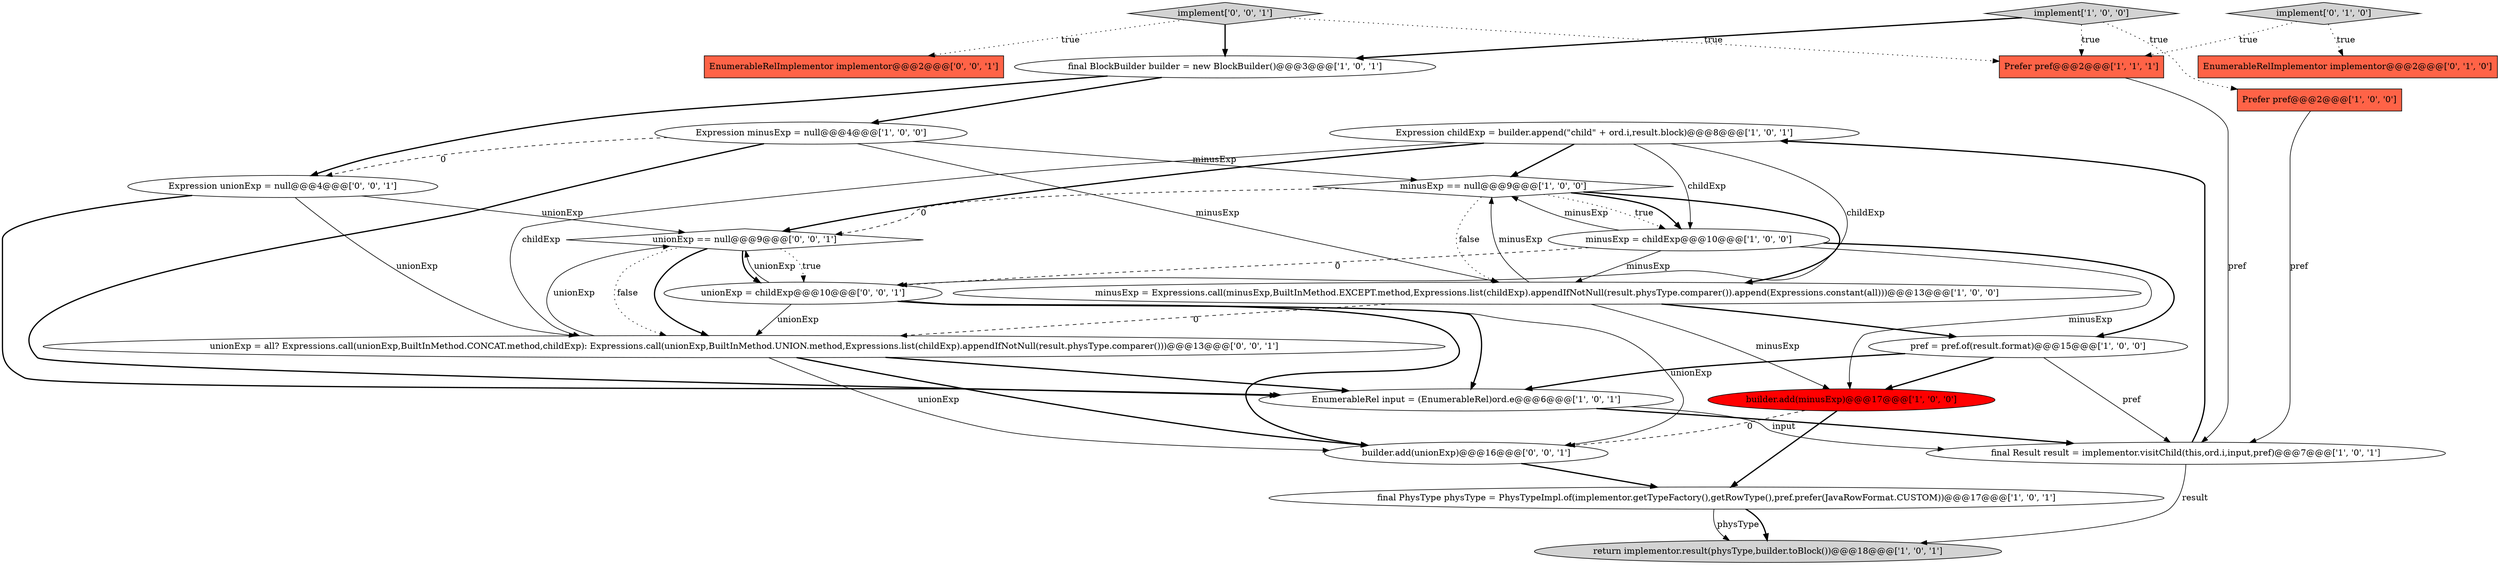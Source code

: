 digraph {
3 [style = filled, label = "Expression childExp = builder.append(\"child\" + ord.i,result.block)@@@8@@@['1', '0', '1']", fillcolor = white, shape = ellipse image = "AAA0AAABBB1BBB"];
18 [style = filled, label = "EnumerableRelImplementor implementor@@@2@@@['0', '0', '1']", fillcolor = tomato, shape = box image = "AAA0AAABBB3BBB"];
9 [style = filled, label = "minusExp == null@@@9@@@['1', '0', '0']", fillcolor = white, shape = diamond image = "AAA0AAABBB1BBB"];
14 [style = filled, label = "final Result result = implementor.visitChild(this,ord.i,input,pref)@@@7@@@['1', '0', '1']", fillcolor = white, shape = ellipse image = "AAA0AAABBB1BBB"];
23 [style = filled, label = "unionExp == null@@@9@@@['0', '0', '1']", fillcolor = white, shape = diamond image = "AAA0AAABBB3BBB"];
19 [style = filled, label = "Expression unionExp = null@@@4@@@['0', '0', '1']", fillcolor = white, shape = ellipse image = "AAA0AAABBB3BBB"];
12 [style = filled, label = "final BlockBuilder builder = new BlockBuilder()@@@3@@@['1', '0', '1']", fillcolor = white, shape = ellipse image = "AAA0AAABBB1BBB"];
20 [style = filled, label = "implement['0', '0', '1']", fillcolor = lightgray, shape = diamond image = "AAA0AAABBB3BBB"];
5 [style = filled, label = "pref = pref.of(result.format)@@@15@@@['1', '0', '0']", fillcolor = white, shape = ellipse image = "AAA0AAABBB1BBB"];
6 [style = filled, label = "minusExp = childExp@@@10@@@['1', '0', '0']", fillcolor = white, shape = ellipse image = "AAA0AAABBB1BBB"];
11 [style = filled, label = "implement['1', '0', '0']", fillcolor = lightgray, shape = diamond image = "AAA0AAABBB1BBB"];
13 [style = filled, label = "final PhysType physType = PhysTypeImpl.of(implementor.getTypeFactory(),getRowType(),pref.prefer(JavaRowFormat.CUSTOM))@@@17@@@['1', '0', '1']", fillcolor = white, shape = ellipse image = "AAA0AAABBB1BBB"];
10 [style = filled, label = "minusExp = Expressions.call(minusExp,BuiltInMethod.EXCEPT.method,Expressions.list(childExp).appendIfNotNull(result.physType.comparer()).append(Expressions.constant(all)))@@@13@@@['1', '0', '0']", fillcolor = white, shape = ellipse image = "AAA0AAABBB1BBB"];
22 [style = filled, label = "unionExp = childExp@@@10@@@['0', '0', '1']", fillcolor = white, shape = ellipse image = "AAA0AAABBB3BBB"];
17 [style = filled, label = "builder.add(unionExp)@@@16@@@['0', '0', '1']", fillcolor = white, shape = ellipse image = "AAA0AAABBB3BBB"];
4 [style = filled, label = "Prefer pref@@@2@@@['1', '0', '0']", fillcolor = tomato, shape = box image = "AAA0AAABBB1BBB"];
21 [style = filled, label = "unionExp = all? Expressions.call(unionExp,BuiltInMethod.CONCAT.method,childExp): Expressions.call(unionExp,BuiltInMethod.UNION.method,Expressions.list(childExp).appendIfNotNull(result.physType.comparer()))@@@13@@@['0', '0', '1']", fillcolor = white, shape = ellipse image = "AAA0AAABBB3BBB"];
8 [style = filled, label = "Prefer pref@@@2@@@['1', '1', '1']", fillcolor = tomato, shape = box image = "AAA0AAABBB1BBB"];
1 [style = filled, label = "Expression minusExp = null@@@4@@@['1', '0', '0']", fillcolor = white, shape = ellipse image = "AAA0AAABBB1BBB"];
15 [style = filled, label = "implement['0', '1', '0']", fillcolor = lightgray, shape = diamond image = "AAA0AAABBB2BBB"];
0 [style = filled, label = "EnumerableRel input = (EnumerableRel)ord.e@@@6@@@['1', '0', '1']", fillcolor = white, shape = ellipse image = "AAA0AAABBB1BBB"];
7 [style = filled, label = "builder.add(minusExp)@@@17@@@['1', '0', '0']", fillcolor = red, shape = ellipse image = "AAA1AAABBB1BBB"];
16 [style = filled, label = "EnumerableRelImplementor implementor@@@2@@@['0', '1', '0']", fillcolor = tomato, shape = box image = "AAA0AAABBB2BBB"];
2 [style = filled, label = "return implementor.result(physType,builder.toBlock())@@@18@@@['1', '0', '1']", fillcolor = lightgray, shape = ellipse image = "AAA0AAABBB1BBB"];
7->13 [style = bold, label=""];
14->3 [style = bold, label=""];
10->21 [style = dashed, label="0"];
6->9 [style = solid, label="minusExp"];
21->0 [style = bold, label=""];
23->22 [style = dotted, label="true"];
7->17 [style = dashed, label="0"];
20->8 [style = dotted, label="true"];
1->19 [style = dashed, label="0"];
14->2 [style = solid, label="result"];
6->7 [style = solid, label="minusExp"];
11->12 [style = bold, label=""];
21->23 [style = solid, label="unionExp"];
3->6 [style = solid, label="childExp"];
1->0 [style = bold, label=""];
4->14 [style = solid, label="pref"];
9->10 [style = bold, label=""];
11->4 [style = dotted, label="true"];
3->21 [style = solid, label="childExp"];
9->6 [style = dotted, label="true"];
10->7 [style = solid, label="minusExp"];
22->23 [style = solid, label="unionExp"];
12->1 [style = bold, label=""];
3->22 [style = solid, label="childExp"];
19->21 [style = solid, label="unionExp"];
15->16 [style = dotted, label="true"];
9->23 [style = dashed, label="0"];
6->22 [style = dashed, label="0"];
19->0 [style = bold, label=""];
9->6 [style = bold, label=""];
8->14 [style = solid, label="pref"];
5->14 [style = solid, label="pref"];
23->21 [style = dotted, label="false"];
3->9 [style = bold, label=""];
6->5 [style = bold, label=""];
3->23 [style = bold, label=""];
0->14 [style = bold, label=""];
23->22 [style = bold, label=""];
10->5 [style = bold, label=""];
22->0 [style = bold, label=""];
15->8 [style = dotted, label="true"];
5->0 [style = bold, label=""];
23->21 [style = bold, label=""];
0->14 [style = solid, label="input"];
1->9 [style = solid, label="minusExp"];
21->17 [style = solid, label="unionExp"];
1->10 [style = solid, label="minusExp"];
20->12 [style = bold, label=""];
22->17 [style = solid, label="unionExp"];
20->18 [style = dotted, label="true"];
22->17 [style = bold, label=""];
5->7 [style = bold, label=""];
11->8 [style = dotted, label="true"];
17->13 [style = bold, label=""];
22->21 [style = solid, label="unionExp"];
12->19 [style = bold, label=""];
19->23 [style = solid, label="unionExp"];
6->10 [style = solid, label="minusExp"];
21->17 [style = bold, label=""];
13->2 [style = solid, label="physType"];
9->10 [style = dotted, label="false"];
13->2 [style = bold, label=""];
10->9 [style = solid, label="minusExp"];
}
